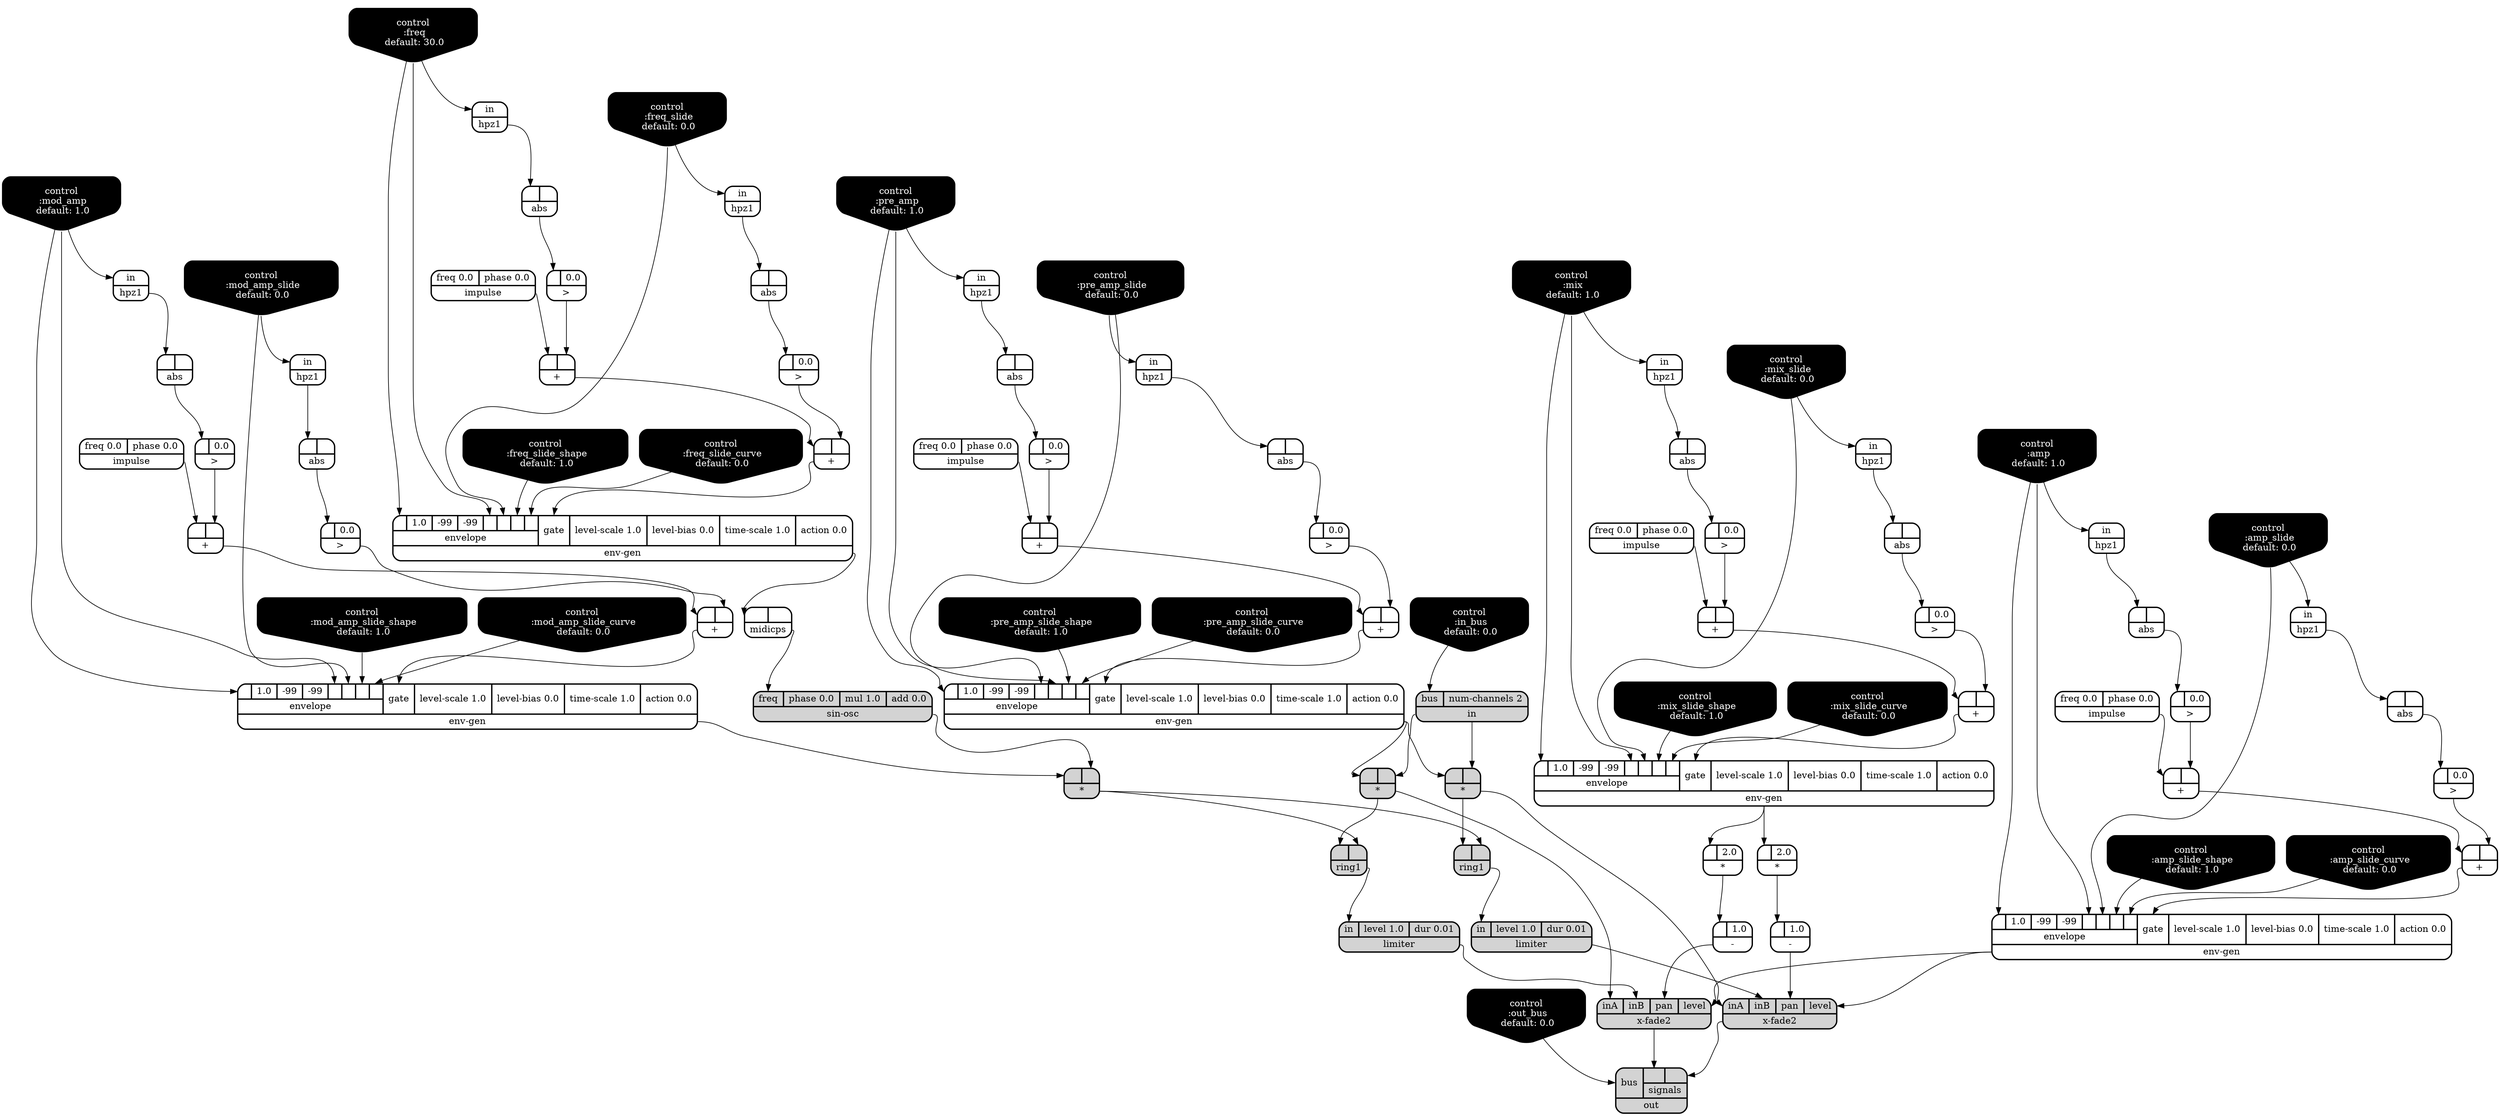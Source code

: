 digraph synthdef {
61 [label = "{{ <a> |<b> } |<__UG_NAME__>* }" style="filled, bold, rounded"  shape=record rankdir=LR];
75 [label = "{{ <a> |<b> } |<__UG_NAME__>* }" style="filled, bold, rounded"  shape=record rankdir=LR];
78 [label = "{{ <a> |<b> 2.0} |<__UG_NAME__>* }" style="bold, rounded" shape=record rankdir=LR];
82 [label = "{{ <a> |<b> } |<__UG_NAME__>* }" style="filled, bold, rounded"  shape=record rankdir=LR];
85 [label = "{{ <a> |<b> 2.0} |<__UG_NAME__>* }" style="bold, rounded" shape=record rankdir=LR];
28 [label = "{{ <a> |<b> } |<__UG_NAME__>+ }" style="bold, rounded" shape=record rankdir=LR];
32 [label = "{{ <a> |<b> } |<__UG_NAME__>+ }" style="bold, rounded" shape=record rankdir=LR];
36 [label = "{{ <a> |<b> } |<__UG_NAME__>+ }" style="bold, rounded" shape=record rankdir=LR];
40 [label = "{{ <a> |<b> } |<__UG_NAME__>+ }" style="bold, rounded" shape=record rankdir=LR];
51 [label = "{{ <a> |<b> } |<__UG_NAME__>+ }" style="bold, rounded" shape=record rankdir=LR];
53 [label = "{{ <a> |<b> } |<__UG_NAME__>+ }" style="bold, rounded" shape=record rankdir=LR];
55 [label = "{{ <a> |<b> } |<__UG_NAME__>+ }" style="bold, rounded" shape=record rankdir=LR];
58 [label = "{{ <a> |<b> } |<__UG_NAME__>+ }" style="bold, rounded" shape=record rankdir=LR];
67 [label = "{{ <a> |<b> } |<__UG_NAME__>+ }" style="bold, rounded" shape=record rankdir=LR];
71 [label = "{{ <a> |<b> } |<__UG_NAME__>+ }" style="bold, rounded" shape=record rankdir=LR];
79 [label = "{{ <a> |<b> 1.0} |<__UG_NAME__>- }" style="bold, rounded" shape=record rankdir=LR];
86 [label = "{{ <a> |<b> 1.0} |<__UG_NAME__>- }" style="bold, rounded" shape=record rankdir=LR];
27 [label = "{{ <a> |<b> 0.0} |<__UG_NAME__>\> }" style="bold, rounded" shape=record rankdir=LR];
31 [label = "{{ <a> |<b> 0.0} |<__UG_NAME__>\> }" style="bold, rounded" shape=record rankdir=LR];
35 [label = "{{ <a> |<b> 0.0} |<__UG_NAME__>\> }" style="bold, rounded" shape=record rankdir=LR];
39 [label = "{{ <a> |<b> 0.0} |<__UG_NAME__>\> }" style="bold, rounded" shape=record rankdir=LR];
43 [label = "{{ <a> |<b> 0.0} |<__UG_NAME__>\> }" style="bold, rounded" shape=record rankdir=LR];
50 [label = "{{ <a> |<b> 0.0} |<__UG_NAME__>\> }" style="bold, rounded" shape=record rankdir=LR];
52 [label = "{{ <a> |<b> 0.0} |<__UG_NAME__>\> }" style="bold, rounded" shape=record rankdir=LR];
57 [label = "{{ <a> |<b> 0.0} |<__UG_NAME__>\> }" style="bold, rounded" shape=record rankdir=LR];
66 [label = "{{ <a> |<b> 0.0} |<__UG_NAME__>\> }" style="bold, rounded" shape=record rankdir=LR];
70 [label = "{{ <a> |<b> 0.0} |<__UG_NAME__>\> }" style="bold, rounded" shape=record rankdir=LR];
23 [label = "{{ <a> |<b> } |<__UG_NAME__>abs }" style="bold, rounded" shape=record rankdir=LR];
26 [label = "{{ <a> |<b> } |<__UG_NAME__>abs }" style="bold, rounded" shape=record rankdir=LR];
30 [label = "{{ <a> |<b> } |<__UG_NAME__>abs }" style="bold, rounded" shape=record rankdir=LR];
38 [label = "{{ <a> |<b> } |<__UG_NAME__>abs }" style="bold, rounded" shape=record rankdir=LR];
42 [label = "{{ <a> |<b> } |<__UG_NAME__>abs }" style="bold, rounded" shape=record rankdir=LR];
45 [label = "{{ <a> |<b> } |<__UG_NAME__>abs }" style="bold, rounded" shape=record rankdir=LR];
47 [label = "{{ <a> |<b> } |<__UG_NAME__>abs }" style="bold, rounded" shape=record rankdir=LR];
56 [label = "{{ <a> |<b> } |<__UG_NAME__>abs }" style="bold, rounded" shape=record rankdir=LR];
65 [label = "{{ <a> |<b> } |<__UG_NAME__>abs }" style="bold, rounded" shape=record rankdir=LR];
69 [label = "{{ <a> |<b> } |<__UG_NAME__>abs }" style="bold, rounded" shape=record rankdir=LR];
0 [label = "control
 :amp
 default: 1.0" shape=invhouse style="rounded, filled, bold" fillcolor=black fontcolor=white ]; 
1 [label = "control
 :amp_slide
 default: 0.0" shape=invhouse style="rounded, filled, bold" fillcolor=black fontcolor=white ]; 
2 [label = "control
 :amp_slide_shape
 default: 1.0" shape=invhouse style="rounded, filled, bold" fillcolor=black fontcolor=white ]; 
3 [label = "control
 :amp_slide_curve
 default: 0.0" shape=invhouse style="rounded, filled, bold" fillcolor=black fontcolor=white ]; 
4 [label = "control
 :mix
 default: 1.0" shape=invhouse style="rounded, filled, bold" fillcolor=black fontcolor=white ]; 
5 [label = "control
 :mix_slide
 default: 0.0" shape=invhouse style="rounded, filled, bold" fillcolor=black fontcolor=white ]; 
6 [label = "control
 :mix_slide_shape
 default: 1.0" shape=invhouse style="rounded, filled, bold" fillcolor=black fontcolor=white ]; 
7 [label = "control
 :mix_slide_curve
 default: 0.0" shape=invhouse style="rounded, filled, bold" fillcolor=black fontcolor=white ]; 
8 [label = "control
 :pre_amp
 default: 1.0" shape=invhouse style="rounded, filled, bold" fillcolor=black fontcolor=white ]; 
9 [label = "control
 :pre_amp_slide
 default: 0.0" shape=invhouse style="rounded, filled, bold" fillcolor=black fontcolor=white ]; 
10 [label = "control
 :pre_amp_slide_shape
 default: 1.0" shape=invhouse style="rounded, filled, bold" fillcolor=black fontcolor=white ]; 
11 [label = "control
 :pre_amp_slide_curve
 default: 0.0" shape=invhouse style="rounded, filled, bold" fillcolor=black fontcolor=white ]; 
12 [label = "control
 :freq
 default: 30.0" shape=invhouse style="rounded, filled, bold" fillcolor=black fontcolor=white ]; 
13 [label = "control
 :freq_slide
 default: 0.0" shape=invhouse style="rounded, filled, bold" fillcolor=black fontcolor=white ]; 
14 [label = "control
 :freq_slide_shape
 default: 1.0" shape=invhouse style="rounded, filled, bold" fillcolor=black fontcolor=white ]; 
15 [label = "control
 :freq_slide_curve
 default: 0.0" shape=invhouse style="rounded, filled, bold" fillcolor=black fontcolor=white ]; 
16 [label = "control
 :mod_amp
 default: 1.0" shape=invhouse style="rounded, filled, bold" fillcolor=black fontcolor=white ]; 
17 [label = "control
 :mod_amp_slide
 default: 0.0" shape=invhouse style="rounded, filled, bold" fillcolor=black fontcolor=white ]; 
18 [label = "control
 :mod_amp_slide_shape
 default: 1.0" shape=invhouse style="rounded, filled, bold" fillcolor=black fontcolor=white ]; 
19 [label = "control
 :mod_amp_slide_curve
 default: 0.0" shape=invhouse style="rounded, filled, bold" fillcolor=black fontcolor=white ]; 
20 [label = "control
 :in_bus
 default: 0.0" shape=invhouse style="rounded, filled, bold" fillcolor=black fontcolor=white ]; 
21 [label = "control
 :out_bus
 default: 0.0" shape=invhouse style="rounded, filled, bold" fillcolor=black fontcolor=white ]; 
33 [label = "{{ {{<envelope___control___0>|1.0|-99|-99|<envelope___control___4>|<envelope___control___5>|<envelope___control___6>|<envelope___control___7>}|envelope}|<gate> gate|<level____scale> level-scale 1.0|<level____bias> level-bias 0.0|<time____scale> time-scale 1.0|<action> action 0.0} |<__UG_NAME__>env-gen }" style="bold, rounded" shape=record rankdir=LR];
59 [label = "{{ {{<envelope___control___0>|1.0|-99|-99|<envelope___control___4>|<envelope___control___5>|<envelope___control___6>|<envelope___control___7>}|envelope}|<gate> gate|<level____scale> level-scale 1.0|<level____bias> level-bias 0.0|<time____scale> time-scale 1.0|<action> action 0.0} |<__UG_NAME__>env-gen }" style="bold, rounded" shape=record rankdir=LR];
62 [label = "{{ {{<envelope___control___0>|1.0|-99|-99|<envelope___control___4>|<envelope___control___5>|<envelope___control___6>|<envelope___control___7>}|envelope}|<gate> gate|<level____scale> level-scale 1.0|<level____bias> level-bias 0.0|<time____scale> time-scale 1.0|<action> action 0.0} |<__UG_NAME__>env-gen }" style="bold, rounded" shape=record rankdir=LR];
72 [label = "{{ {{<envelope___control___0>|1.0|-99|-99|<envelope___control___4>|<envelope___control___5>|<envelope___control___6>|<envelope___control___7>}|envelope}|<gate> gate|<level____scale> level-scale 1.0|<level____bias> level-bias 0.0|<time____scale> time-scale 1.0|<action> action 0.0} |<__UG_NAME__>env-gen }" style="bold, rounded" shape=record rankdir=LR];
77 [label = "{{ {{<envelope___control___0>|1.0|-99|-99|<envelope___control___4>|<envelope___control___5>|<envelope___control___6>|<envelope___control___7>}|envelope}|<gate> gate|<level____scale> level-scale 1.0|<level____bias> level-bias 0.0|<time____scale> time-scale 1.0|<action> action 0.0} |<__UG_NAME__>env-gen }" style="bold, rounded" shape=record rankdir=LR];
22 [label = "{{ <in> in} |<__UG_NAME__>hpz1 }" style="bold, rounded" shape=record rankdir=LR];
25 [label = "{{ <in> in} |<__UG_NAME__>hpz1 }" style="bold, rounded" shape=record rankdir=LR];
29 [label = "{{ <in> in} |<__UG_NAME__>hpz1 }" style="bold, rounded" shape=record rankdir=LR];
37 [label = "{{ <in> in} |<__UG_NAME__>hpz1 }" style="bold, rounded" shape=record rankdir=LR];
41 [label = "{{ <in> in} |<__UG_NAME__>hpz1 }" style="bold, rounded" shape=record rankdir=LR];
44 [label = "{{ <in> in} |<__UG_NAME__>hpz1 }" style="bold, rounded" shape=record rankdir=LR];
46 [label = "{{ <in> in} |<__UG_NAME__>hpz1 }" style="bold, rounded" shape=record rankdir=LR];
48 [label = "{{ <in> in} |<__UG_NAME__>hpz1 }" style="bold, rounded" shape=record rankdir=LR];
64 [label = "{{ <in> in} |<__UG_NAME__>hpz1 }" style="bold, rounded" shape=record rankdir=LR];
68 [label = "{{ <in> in} |<__UG_NAME__>hpz1 }" style="bold, rounded" shape=record rankdir=LR];
24 [label = "{{ <freq> freq 0.0|<phase> phase 0.0} |<__UG_NAME__>impulse }" style="bold, rounded" shape=record rankdir=LR];
34 [label = "{{ <freq> freq 0.0|<phase> phase 0.0} |<__UG_NAME__>impulse }" style="bold, rounded" shape=record rankdir=LR];
49 [label = "{{ <freq> freq 0.0|<phase> phase 0.0} |<__UG_NAME__>impulse }" style="bold, rounded" shape=record rankdir=LR];
54 [label = "{{ <freq> freq 0.0|<phase> phase 0.0} |<__UG_NAME__>impulse }" style="bold, rounded" shape=record rankdir=LR];
63 [label = "{{ <freq> freq 0.0|<phase> phase 0.0} |<__UG_NAME__>impulse }" style="bold, rounded" shape=record rankdir=LR];
60 [label = "{{ <bus> bus|<num____channels> num-channels 2} |<__UG_NAME__>in }" style="filled, bold, rounded"  shape=record rankdir=LR];
80 [label = "{{ <in> in|<level> level 1.0|<dur> dur 0.01} |<__UG_NAME__>limiter }" style="filled, bold, rounded"  shape=record rankdir=LR];
84 [label = "{{ <in> in|<level> level 1.0|<dur> dur 0.01} |<__UG_NAME__>limiter }" style="filled, bold, rounded"  shape=record rankdir=LR];
73 [label = "{{ <a> |<b> } |<__UG_NAME__>midicps }" style="bold, rounded" shape=record rankdir=LR];
88 [label = "{{ <bus> bus|{{<signals___x____fade2___0>|<signals___x____fade2___1>}|signals}} |<__UG_NAME__>out }" style="filled, bold, rounded"  shape=record rankdir=LR];
76 [label = "{{ <a> |<b> } |<__UG_NAME__>ring1 }" style="filled, bold, rounded"  shape=record rankdir=LR];
83 [label = "{{ <a> |<b> } |<__UG_NAME__>ring1 }" style="filled, bold, rounded"  shape=record rankdir=LR];
74 [label = "{{ <freq> freq|<phase> phase 0.0|<mul> mul 1.0|<add> add 0.0} |<__UG_NAME__>sin-osc }" style="filled, bold, rounded"  shape=record rankdir=LR];
81 [label = "{{ <ina> inA|<inb> inB|<pan> pan|<level> level} |<__UG_NAME__>x-fade2 }" style="filled, bold, rounded"  shape=record rankdir=LR];
87 [label = "{{ <ina> inA|<inb> inB|<pan> pan|<level> level} |<__UG_NAME__>x-fade2 }" style="filled, bold, rounded"  shape=record rankdir=LR];

60:__UG_NAME__ -> 61:b ;
59:__UG_NAME__ -> 61:a ;
74:__UG_NAME__ -> 75:b ;
62:__UG_NAME__ -> 75:a ;
77:__UG_NAME__ -> 78:a ;
60:__UG_NAME__ -> 82:b ;
59:__UG_NAME__ -> 82:a ;
77:__UG_NAME__ -> 85:a ;
27:__UG_NAME__ -> 28:b ;
24:__UG_NAME__ -> 28:a ;
31:__UG_NAME__ -> 32:b ;
28:__UG_NAME__ -> 32:a ;
35:__UG_NAME__ -> 36:b ;
34:__UG_NAME__ -> 36:a ;
39:__UG_NAME__ -> 40:b ;
36:__UG_NAME__ -> 40:a ;
50:__UG_NAME__ -> 51:b ;
49:__UG_NAME__ -> 51:a ;
52:__UG_NAME__ -> 53:b ;
51:__UG_NAME__ -> 53:a ;
43:__UG_NAME__ -> 55:b ;
54:__UG_NAME__ -> 55:a ;
57:__UG_NAME__ -> 58:b ;
55:__UG_NAME__ -> 58:a ;
66:__UG_NAME__ -> 67:b ;
63:__UG_NAME__ -> 67:a ;
70:__UG_NAME__ -> 71:b ;
67:__UG_NAME__ -> 71:a ;
78:__UG_NAME__ -> 79:a ;
85:__UG_NAME__ -> 86:a ;
26:__UG_NAME__ -> 27:a ;
30:__UG_NAME__ -> 31:a ;
23:__UG_NAME__ -> 35:a ;
38:__UG_NAME__ -> 39:a ;
42:__UG_NAME__ -> 43:a ;
45:__UG_NAME__ -> 50:a ;
47:__UG_NAME__ -> 52:a ;
56:__UG_NAME__ -> 57:a ;
65:__UG_NAME__ -> 66:a ;
69:__UG_NAME__ -> 70:a ;
22:__UG_NAME__ -> 23:a ;
25:__UG_NAME__ -> 26:a ;
29:__UG_NAME__ -> 30:a ;
37:__UG_NAME__ -> 38:a ;
41:__UG_NAME__ -> 42:a ;
44:__UG_NAME__ -> 45:a ;
46:__UG_NAME__ -> 47:a ;
48:__UG_NAME__ -> 56:a ;
64:__UG_NAME__ -> 65:a ;
68:__UG_NAME__ -> 69:a ;
32:__UG_NAME__ -> 33:gate ;
0:__UG_NAME__ -> 33:envelope___control___0 ;
0:__UG_NAME__ -> 33:envelope___control___4 ;
1:__UG_NAME__ -> 33:envelope___control___5 ;
2:__UG_NAME__ -> 33:envelope___control___6 ;
3:__UG_NAME__ -> 33:envelope___control___7 ;
58:__UG_NAME__ -> 59:gate ;
8:__UG_NAME__ -> 59:envelope___control___0 ;
8:__UG_NAME__ -> 59:envelope___control___4 ;
9:__UG_NAME__ -> 59:envelope___control___5 ;
10:__UG_NAME__ -> 59:envelope___control___6 ;
11:__UG_NAME__ -> 59:envelope___control___7 ;
40:__UG_NAME__ -> 62:gate ;
16:__UG_NAME__ -> 62:envelope___control___0 ;
16:__UG_NAME__ -> 62:envelope___control___4 ;
17:__UG_NAME__ -> 62:envelope___control___5 ;
18:__UG_NAME__ -> 62:envelope___control___6 ;
19:__UG_NAME__ -> 62:envelope___control___7 ;
71:__UG_NAME__ -> 72:gate ;
12:__UG_NAME__ -> 72:envelope___control___0 ;
12:__UG_NAME__ -> 72:envelope___control___4 ;
13:__UG_NAME__ -> 72:envelope___control___5 ;
14:__UG_NAME__ -> 72:envelope___control___6 ;
15:__UG_NAME__ -> 72:envelope___control___7 ;
53:__UG_NAME__ -> 77:gate ;
4:__UG_NAME__ -> 77:envelope___control___0 ;
4:__UG_NAME__ -> 77:envelope___control___4 ;
5:__UG_NAME__ -> 77:envelope___control___5 ;
6:__UG_NAME__ -> 77:envelope___control___6 ;
7:__UG_NAME__ -> 77:envelope___control___7 ;
16:__UG_NAME__ -> 22:in ;
0:__UG_NAME__ -> 25:in ;
1:__UG_NAME__ -> 29:in ;
17:__UG_NAME__ -> 37:in ;
8:__UG_NAME__ -> 41:in ;
4:__UG_NAME__ -> 44:in ;
5:__UG_NAME__ -> 46:in ;
9:__UG_NAME__ -> 48:in ;
12:__UG_NAME__ -> 64:in ;
13:__UG_NAME__ -> 68:in ;
20:__UG_NAME__ -> 60:bus ;
76:__UG_NAME__ -> 80:in ;
83:__UG_NAME__ -> 84:in ;
72:__UG_NAME__ -> 73:a ;
81:__UG_NAME__ -> 88:signals___x____fade2___0 ;
87:__UG_NAME__ -> 88:signals___x____fade2___1 ;
21:__UG_NAME__ -> 88:bus ;
75:__UG_NAME__ -> 76:b ;
61:__UG_NAME__ -> 76:a ;
75:__UG_NAME__ -> 83:b ;
82:__UG_NAME__ -> 83:a ;
73:__UG_NAME__ -> 74:freq ;
33:__UG_NAME__ -> 81:level ;
79:__UG_NAME__ -> 81:pan ;
80:__UG_NAME__ -> 81:inb ;
61:__UG_NAME__ -> 81:ina ;
33:__UG_NAME__ -> 87:level ;
86:__UG_NAME__ -> 87:pan ;
84:__UG_NAME__ -> 87:inb ;
82:__UG_NAME__ -> 87:ina ;

}